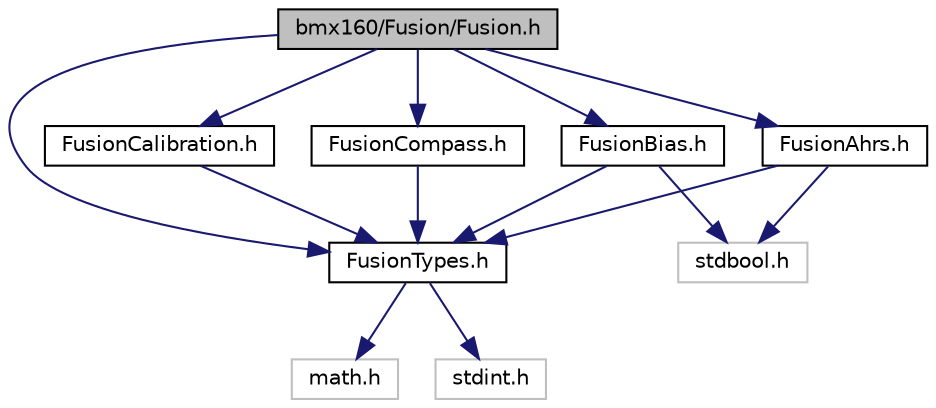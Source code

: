 digraph "bmx160/Fusion/Fusion.h"
{
  edge [fontname="Helvetica",fontsize="10",labelfontname="Helvetica",labelfontsize="10"];
  node [fontname="Helvetica",fontsize="10",shape=record];
  Node1 [label="bmx160/Fusion/Fusion.h",height=0.2,width=0.4,color="black", fillcolor="grey75", style="filled", fontcolor="black"];
  Node1 -> Node2 [color="midnightblue",fontsize="10",style="solid",fontname="Helvetica"];
  Node2 [label="FusionAhrs.h",height=0.2,width=0.4,color="black", fillcolor="white", style="filled",URL="$_fusion_ahrs_8h.html",tooltip="The AHRS sensor fusion algorithm to combines gyroscope, accelerometer, and magnetometer measurements ..."];
  Node2 -> Node3 [color="midnightblue",fontsize="10",style="solid",fontname="Helvetica"];
  Node3 [label="FusionTypes.h",height=0.2,width=0.4,color="black", fillcolor="white", style="filled",URL="$_fusion_types_8h.html",tooltip="Common types and their associated operations. "];
  Node3 -> Node4 [color="midnightblue",fontsize="10",style="solid",fontname="Helvetica"];
  Node4 [label="math.h",height=0.2,width=0.4,color="grey75", fillcolor="white", style="filled"];
  Node3 -> Node5 [color="midnightblue",fontsize="10",style="solid",fontname="Helvetica"];
  Node5 [label="stdint.h",height=0.2,width=0.4,color="grey75", fillcolor="white", style="filled"];
  Node2 -> Node6 [color="midnightblue",fontsize="10",style="solid",fontname="Helvetica"];
  Node6 [label="stdbool.h",height=0.2,width=0.4,color="grey75", fillcolor="white", style="filled"];
  Node1 -> Node7 [color="midnightblue",fontsize="10",style="solid",fontname="Helvetica"];
  Node7 [label="FusionBias.h",height=0.2,width=0.4,color="black", fillcolor="white", style="filled",URL="$_fusion_bias_8h.html",tooltip="The gyroscope bias correction algorithm achieves run-time calibration of the gyroscope bias..."];
  Node7 -> Node3 [color="midnightblue",fontsize="10",style="solid",fontname="Helvetica"];
  Node7 -> Node6 [color="midnightblue",fontsize="10",style="solid",fontname="Helvetica"];
  Node1 -> Node8 [color="midnightblue",fontsize="10",style="solid",fontname="Helvetica"];
  Node8 [label="FusionCalibration.h",height=0.2,width=0.4,color="black", fillcolor="white", style="filled",URL="$_fusion_calibration_8h.html",tooltip="Gyroscope, accelerometer, and magnetometer calibration model. "];
  Node8 -> Node3 [color="midnightblue",fontsize="10",style="solid",fontname="Helvetica"];
  Node1 -> Node9 [color="midnightblue",fontsize="10",style="solid",fontname="Helvetica"];
  Node9 [label="FusionCompass.h",height=0.2,width=0.4,color="black", fillcolor="white", style="filled",URL="$_fusion_compass_8h.html",tooltip="The tilt-compensated compass calculates an angular heading relative to magnetic north using accelerom..."];
  Node9 -> Node3 [color="midnightblue",fontsize="10",style="solid",fontname="Helvetica"];
  Node1 -> Node3 [color="midnightblue",fontsize="10",style="solid",fontname="Helvetica"];
}
